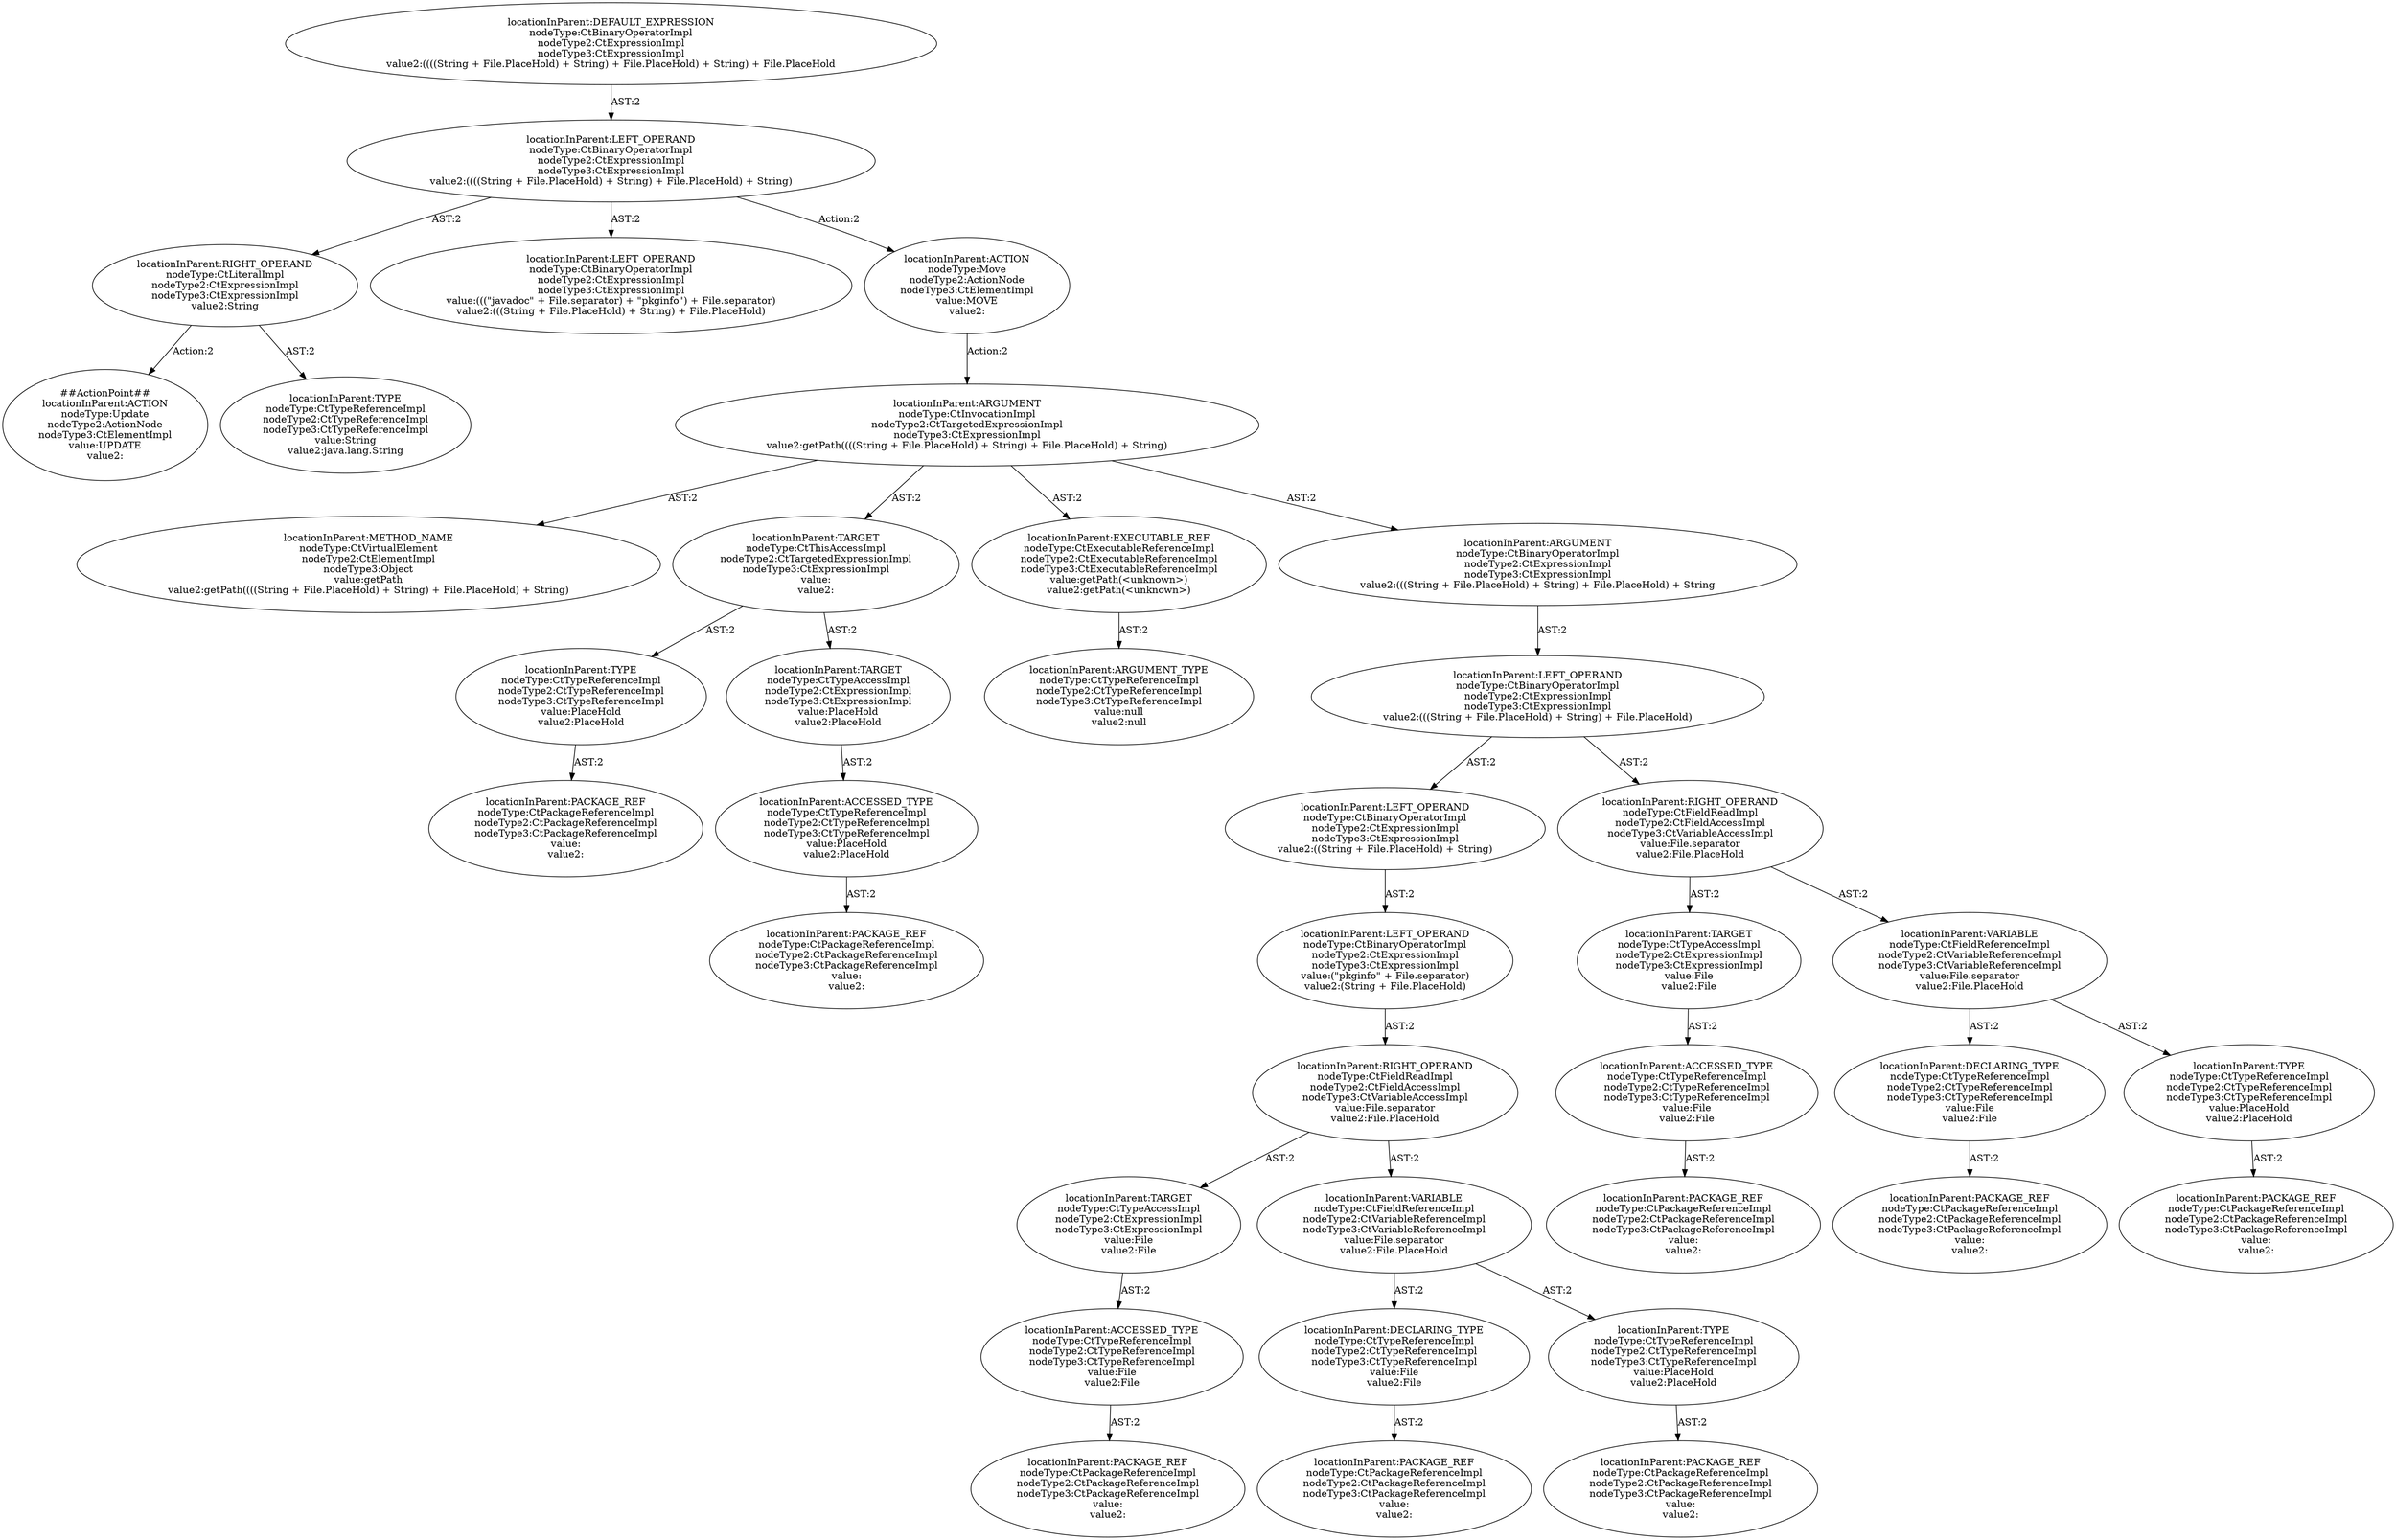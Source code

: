 digraph "Pattern" {
0 [label="##ActionPoint##
locationInParent:ACTION
nodeType:Update
nodeType2:ActionNode
nodeType3:CtElementImpl
value:UPDATE
value2:" shape=ellipse]
1 [label="locationInParent:RIGHT_OPERAND
nodeType:CtLiteralImpl
nodeType2:CtExpressionImpl
nodeType3:CtExpressionImpl
value2:String" shape=ellipse]
2 [label="locationInParent:LEFT_OPERAND
nodeType:CtBinaryOperatorImpl
nodeType2:CtExpressionImpl
nodeType3:CtExpressionImpl
value2:((((String + File.PlaceHold) + String) + File.PlaceHold) + String)" shape=ellipse]
3 [label="locationInParent:DEFAULT_EXPRESSION
nodeType:CtBinaryOperatorImpl
nodeType2:CtExpressionImpl
nodeType3:CtExpressionImpl
value2:((((String + File.PlaceHold) + String) + File.PlaceHold) + String) + File.PlaceHold" shape=ellipse]
4 [label="locationInParent:LEFT_OPERAND
nodeType:CtBinaryOperatorImpl
nodeType2:CtExpressionImpl
nodeType3:CtExpressionImpl
value:(((\"javadoc\" + File.separator) + \"pkginfo\") + File.separator)
value2:(((String + File.PlaceHold) + String) + File.PlaceHold)" shape=ellipse]
5 [label="locationInParent:ACTION
nodeType:Move
nodeType2:ActionNode
nodeType3:CtElementImpl
value:MOVE
value2:" shape=ellipse]
6 [label="locationInParent:ARGUMENT
nodeType:CtInvocationImpl
nodeType2:CtTargetedExpressionImpl
nodeType3:CtExpressionImpl
value2:getPath((((String + File.PlaceHold) + String) + File.PlaceHold) + String)" shape=ellipse]
7 [label="locationInParent:METHOD_NAME
nodeType:CtVirtualElement
nodeType2:CtElementImpl
nodeType3:Object
value:getPath
value2:getPath((((String + File.PlaceHold) + String) + File.PlaceHold) + String)" shape=ellipse]
8 [label="locationInParent:TARGET
nodeType:CtThisAccessImpl
nodeType2:CtTargetedExpressionImpl
nodeType3:CtExpressionImpl
value:
value2:" shape=ellipse]
9 [label="locationInParent:TYPE
nodeType:CtTypeReferenceImpl
nodeType2:CtTypeReferenceImpl
nodeType3:CtTypeReferenceImpl
value:PlaceHold
value2:PlaceHold" shape=ellipse]
10 [label="locationInParent:PACKAGE_REF
nodeType:CtPackageReferenceImpl
nodeType2:CtPackageReferenceImpl
nodeType3:CtPackageReferenceImpl
value:
value2:" shape=ellipse]
11 [label="locationInParent:TARGET
nodeType:CtTypeAccessImpl
nodeType2:CtExpressionImpl
nodeType3:CtExpressionImpl
value:PlaceHold
value2:PlaceHold" shape=ellipse]
12 [label="locationInParent:ACCESSED_TYPE
nodeType:CtTypeReferenceImpl
nodeType2:CtTypeReferenceImpl
nodeType3:CtTypeReferenceImpl
value:PlaceHold
value2:PlaceHold" shape=ellipse]
13 [label="locationInParent:PACKAGE_REF
nodeType:CtPackageReferenceImpl
nodeType2:CtPackageReferenceImpl
nodeType3:CtPackageReferenceImpl
value:
value2:" shape=ellipse]
14 [label="locationInParent:EXECUTABLE_REF
nodeType:CtExecutableReferenceImpl
nodeType2:CtExecutableReferenceImpl
nodeType3:CtExecutableReferenceImpl
value:getPath(<unknown>)
value2:getPath(<unknown>)" shape=ellipse]
15 [label="locationInParent:ARGUMENT_TYPE
nodeType:CtTypeReferenceImpl
nodeType2:CtTypeReferenceImpl
nodeType3:CtTypeReferenceImpl
value:null
value2:null" shape=ellipse]
16 [label="locationInParent:ARGUMENT
nodeType:CtBinaryOperatorImpl
nodeType2:CtExpressionImpl
nodeType3:CtExpressionImpl
value2:(((String + File.PlaceHold) + String) + File.PlaceHold) + String" shape=ellipse]
17 [label="locationInParent:LEFT_OPERAND
nodeType:CtBinaryOperatorImpl
nodeType2:CtExpressionImpl
nodeType3:CtExpressionImpl
value2:(((String + File.PlaceHold) + String) + File.PlaceHold)" shape=ellipse]
18 [label="locationInParent:LEFT_OPERAND
nodeType:CtBinaryOperatorImpl
nodeType2:CtExpressionImpl
nodeType3:CtExpressionImpl
value2:((String + File.PlaceHold) + String)" shape=ellipse]
19 [label="locationInParent:LEFT_OPERAND
nodeType:CtBinaryOperatorImpl
nodeType2:CtExpressionImpl
nodeType3:CtExpressionImpl
value:(\"pkginfo\" + File.separator)
value2:(String + File.PlaceHold)" shape=ellipse]
20 [label="locationInParent:RIGHT_OPERAND
nodeType:CtFieldReadImpl
nodeType2:CtFieldAccessImpl
nodeType3:CtVariableAccessImpl
value:File.separator
value2:File.PlaceHold" shape=ellipse]
21 [label="locationInParent:TARGET
nodeType:CtTypeAccessImpl
nodeType2:CtExpressionImpl
nodeType3:CtExpressionImpl
value:File
value2:File" shape=ellipse]
22 [label="locationInParent:ACCESSED_TYPE
nodeType:CtTypeReferenceImpl
nodeType2:CtTypeReferenceImpl
nodeType3:CtTypeReferenceImpl
value:File
value2:File" shape=ellipse]
23 [label="locationInParent:PACKAGE_REF
nodeType:CtPackageReferenceImpl
nodeType2:CtPackageReferenceImpl
nodeType3:CtPackageReferenceImpl
value:
value2:" shape=ellipse]
24 [label="locationInParent:VARIABLE
nodeType:CtFieldReferenceImpl
nodeType2:CtVariableReferenceImpl
nodeType3:CtVariableReferenceImpl
value:File.separator
value2:File.PlaceHold" shape=ellipse]
25 [label="locationInParent:DECLARING_TYPE
nodeType:CtTypeReferenceImpl
nodeType2:CtTypeReferenceImpl
nodeType3:CtTypeReferenceImpl
value:File
value2:File" shape=ellipse]
26 [label="locationInParent:PACKAGE_REF
nodeType:CtPackageReferenceImpl
nodeType2:CtPackageReferenceImpl
nodeType3:CtPackageReferenceImpl
value:
value2:" shape=ellipse]
27 [label="locationInParent:TYPE
nodeType:CtTypeReferenceImpl
nodeType2:CtTypeReferenceImpl
nodeType3:CtTypeReferenceImpl
value:PlaceHold
value2:PlaceHold" shape=ellipse]
28 [label="locationInParent:PACKAGE_REF
nodeType:CtPackageReferenceImpl
nodeType2:CtPackageReferenceImpl
nodeType3:CtPackageReferenceImpl
value:
value2:" shape=ellipse]
29 [label="locationInParent:RIGHT_OPERAND
nodeType:CtFieldReadImpl
nodeType2:CtFieldAccessImpl
nodeType3:CtVariableAccessImpl
value:File.separator
value2:File.PlaceHold" shape=ellipse]
30 [label="locationInParent:TARGET
nodeType:CtTypeAccessImpl
nodeType2:CtExpressionImpl
nodeType3:CtExpressionImpl
value:File
value2:File" shape=ellipse]
31 [label="locationInParent:ACCESSED_TYPE
nodeType:CtTypeReferenceImpl
nodeType2:CtTypeReferenceImpl
nodeType3:CtTypeReferenceImpl
value:File
value2:File" shape=ellipse]
32 [label="locationInParent:PACKAGE_REF
nodeType:CtPackageReferenceImpl
nodeType2:CtPackageReferenceImpl
nodeType3:CtPackageReferenceImpl
value:
value2:" shape=ellipse]
33 [label="locationInParent:VARIABLE
nodeType:CtFieldReferenceImpl
nodeType2:CtVariableReferenceImpl
nodeType3:CtVariableReferenceImpl
value:File.separator
value2:File.PlaceHold" shape=ellipse]
34 [label="locationInParent:DECLARING_TYPE
nodeType:CtTypeReferenceImpl
nodeType2:CtTypeReferenceImpl
nodeType3:CtTypeReferenceImpl
value:File
value2:File" shape=ellipse]
35 [label="locationInParent:PACKAGE_REF
nodeType:CtPackageReferenceImpl
nodeType2:CtPackageReferenceImpl
nodeType3:CtPackageReferenceImpl
value:
value2:" shape=ellipse]
36 [label="locationInParent:TYPE
nodeType:CtTypeReferenceImpl
nodeType2:CtTypeReferenceImpl
nodeType3:CtTypeReferenceImpl
value:PlaceHold
value2:PlaceHold" shape=ellipse]
37 [label="locationInParent:PACKAGE_REF
nodeType:CtPackageReferenceImpl
nodeType2:CtPackageReferenceImpl
nodeType3:CtPackageReferenceImpl
value:
value2:" shape=ellipse]
38 [label="locationInParent:TYPE
nodeType:CtTypeReferenceImpl
nodeType2:CtTypeReferenceImpl
nodeType3:CtTypeReferenceImpl
value:String
value2:java.lang.String" shape=ellipse]
1 -> 0 [label="Action:2"];
1 -> 38 [label="AST:2"];
2 -> 1 [label="AST:2"];
2 -> 4 [label="AST:2"];
2 -> 5 [label="Action:2"];
3 -> 2 [label="AST:2"];
5 -> 6 [label="Action:2"];
6 -> 7 [label="AST:2"];
6 -> 8 [label="AST:2"];
6 -> 14 [label="AST:2"];
6 -> 16 [label="AST:2"];
8 -> 9 [label="AST:2"];
8 -> 11 [label="AST:2"];
9 -> 10 [label="AST:2"];
11 -> 12 [label="AST:2"];
12 -> 13 [label="AST:2"];
14 -> 15 [label="AST:2"];
16 -> 17 [label="AST:2"];
17 -> 18 [label="AST:2"];
17 -> 29 [label="AST:2"];
18 -> 19 [label="AST:2"];
19 -> 20 [label="AST:2"];
20 -> 21 [label="AST:2"];
20 -> 24 [label="AST:2"];
21 -> 22 [label="AST:2"];
22 -> 23 [label="AST:2"];
24 -> 25 [label="AST:2"];
24 -> 27 [label="AST:2"];
25 -> 26 [label="AST:2"];
27 -> 28 [label="AST:2"];
29 -> 30 [label="AST:2"];
29 -> 33 [label="AST:2"];
30 -> 31 [label="AST:2"];
31 -> 32 [label="AST:2"];
33 -> 34 [label="AST:2"];
33 -> 36 [label="AST:2"];
34 -> 35 [label="AST:2"];
36 -> 37 [label="AST:2"];
}